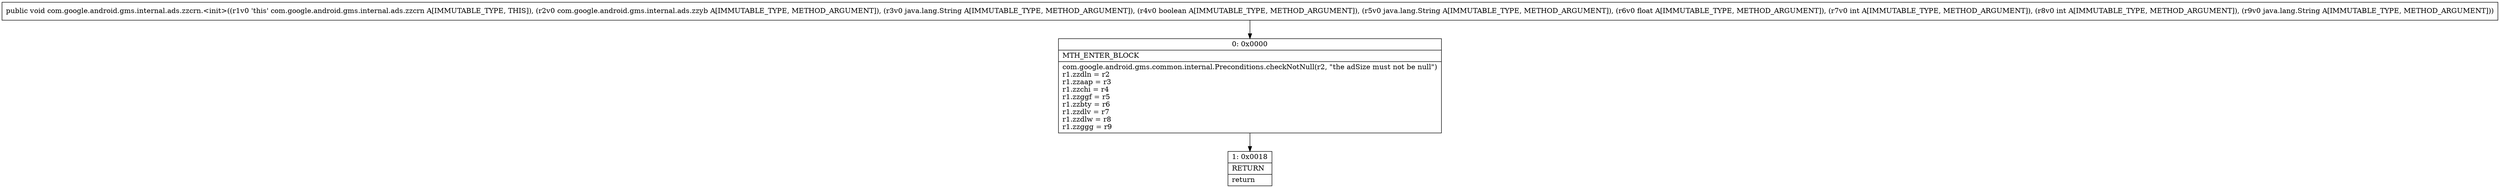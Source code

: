 digraph "CFG forcom.google.android.gms.internal.ads.zzcrn.\<init\>(Lcom\/google\/android\/gms\/internal\/ads\/zzyb;Ljava\/lang\/String;ZLjava\/lang\/String;FIILjava\/lang\/String;)V" {
Node_0 [shape=record,label="{0\:\ 0x0000|MTH_ENTER_BLOCK\l|com.google.android.gms.common.internal.Preconditions.checkNotNull(r2, \"the adSize must not be null\")\lr1.zzdln = r2\lr1.zzaap = r3\lr1.zzchi = r4\lr1.zzggf = r5\lr1.zzbty = r6\lr1.zzdlv = r7\lr1.zzdlw = r8\lr1.zzggg = r9\l}"];
Node_1 [shape=record,label="{1\:\ 0x0018|RETURN\l|return\l}"];
MethodNode[shape=record,label="{public void com.google.android.gms.internal.ads.zzcrn.\<init\>((r1v0 'this' com.google.android.gms.internal.ads.zzcrn A[IMMUTABLE_TYPE, THIS]), (r2v0 com.google.android.gms.internal.ads.zzyb A[IMMUTABLE_TYPE, METHOD_ARGUMENT]), (r3v0 java.lang.String A[IMMUTABLE_TYPE, METHOD_ARGUMENT]), (r4v0 boolean A[IMMUTABLE_TYPE, METHOD_ARGUMENT]), (r5v0 java.lang.String A[IMMUTABLE_TYPE, METHOD_ARGUMENT]), (r6v0 float A[IMMUTABLE_TYPE, METHOD_ARGUMENT]), (r7v0 int A[IMMUTABLE_TYPE, METHOD_ARGUMENT]), (r8v0 int A[IMMUTABLE_TYPE, METHOD_ARGUMENT]), (r9v0 java.lang.String A[IMMUTABLE_TYPE, METHOD_ARGUMENT])) }"];
MethodNode -> Node_0;
Node_0 -> Node_1;
}

